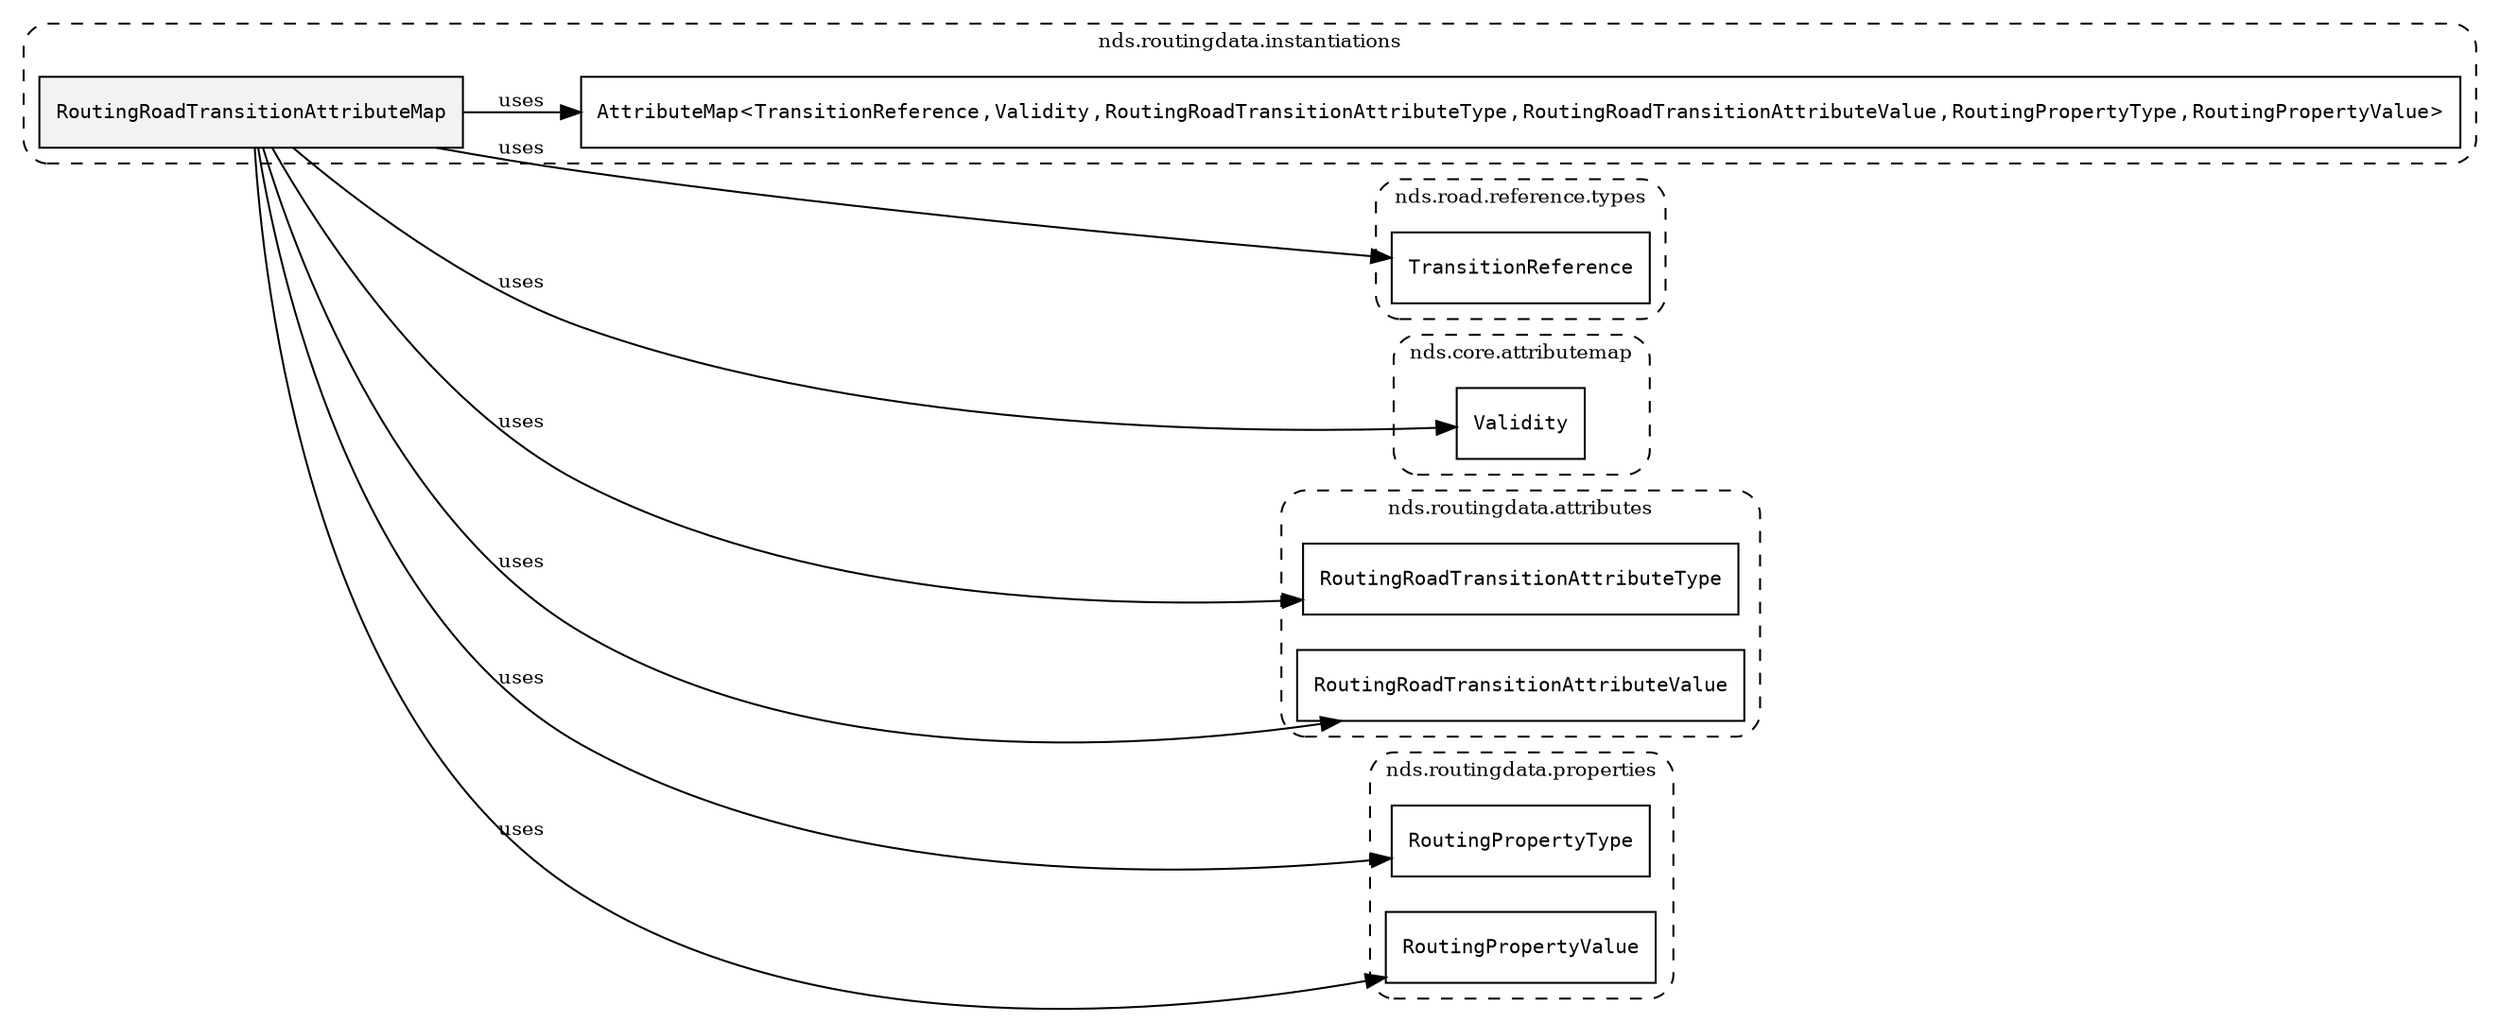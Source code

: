 /**
 * This dot file creates symbol collaboration diagram for RoutingRoadTransitionAttributeMap.
 */
digraph ZSERIO
{
    node [shape=box, fontsize=10];
    rankdir="LR";
    fontsize=10;
    tooltip="RoutingRoadTransitionAttributeMap collaboration diagram";

    subgraph "cluster_nds.routingdata.instantiations"
    {
        style="dashed, rounded";
        label="nds.routingdata.instantiations";
        tooltip="Package nds.routingdata.instantiations";
        href="../../../content/packages/nds.routingdata.instantiations.html#Package-nds-routingdata-instantiations";
        target="_parent";

        "RoutingRoadTransitionAttributeMap" [style="filled", fillcolor="#0000000D", target="_parent", label=<<font face="monospace"><table align="center" border="0" cellspacing="0" cellpadding="0"><tr><td href="../../../content/packages/nds.routingdata.instantiations.html#InstantiateType-RoutingRoadTransitionAttributeMap" title="InstantiateType defined in nds.routingdata.instantiations">RoutingRoadTransitionAttributeMap</td></tr></table></font>>];
        "AttributeMap&lt;TransitionReference,Validity,RoutingRoadTransitionAttributeType,RoutingRoadTransitionAttributeValue,RoutingPropertyType,RoutingPropertyValue&gt;" [target="_parent", label=<<font face="monospace"><table align="center" border="0" cellspacing="0" cellpadding="0"><tr><td href="../../../content/packages/nds.core.attributemap.html#Structure-AttributeMap" title="Structure defined in nds.core.attributemap">AttributeMap</td><td>&lt;</td><td><table align="center" border="0" cellspacing="0" cellpadding="0"><tr><td href="../../../content/packages/nds.road.reference.types.html#Structure-TransitionReference" title="Structure defined in nds.road.reference.types">TransitionReference</td></tr></table></td><td>,</td><td><table align="center" border="0" cellspacing="0" cellpadding="0"><tr><td href="../../../content/packages/nds.core.attributemap.html#Structure-Validity" title="Structure defined in nds.core.attributemap">Validity</td></tr></table></td><td>,</td><td><table align="center" border="0" cellspacing="0" cellpadding="0"><tr><td href="../../../content/packages/nds.routingdata.attributes.html#Enum-RoutingRoadTransitionAttributeType" title="Enum defined in nds.routingdata.attributes">RoutingRoadTransitionAttributeType</td></tr></table></td><td>,</td><td><table align="center" border="0" cellspacing="0" cellpadding="0"><tr><td href="../../../content/packages/nds.routingdata.attributes.html#Choice-RoutingRoadTransitionAttributeValue" title="Choice defined in nds.routingdata.attributes">RoutingRoadTransitionAttributeValue</td></tr></table></td><td>,</td><td><table align="center" border="0" cellspacing="0" cellpadding="0"><tr><td href="../../../content/packages/nds.routingdata.properties.html#Structure-RoutingPropertyType" title="Structure defined in nds.routingdata.properties">RoutingPropertyType</td></tr></table></td><td>,</td><td><table align="center" border="0" cellspacing="0" cellpadding="0"><tr><td href="../../../content/packages/nds.routingdata.properties.html#Structure-RoutingPropertyValue" title="Structure defined in nds.routingdata.properties">RoutingPropertyValue</td></tr></table></td><td>&gt;</td></tr></table></font>>];
    }

    subgraph "cluster_nds.road.reference.types"
    {
        style="dashed, rounded";
        label="nds.road.reference.types";
        tooltip="Package nds.road.reference.types";
        href="../../../content/packages/nds.road.reference.types.html#Package-nds-road-reference-types";
        target="_parent";

        "TransitionReference" [target="_parent", label=<<font face="monospace"><table align="center" border="0" cellspacing="0" cellpadding="0"><tr><td href="../../../content/packages/nds.road.reference.types.html#Structure-TransitionReference" title="Structure defined in nds.road.reference.types">TransitionReference</td></tr></table></font>>];
    }

    subgraph "cluster_nds.core.attributemap"
    {
        style="dashed, rounded";
        label="nds.core.attributemap";
        tooltip="Package nds.core.attributemap";
        href="../../../content/packages/nds.core.attributemap.html#Package-nds-core-attributemap";
        target="_parent";

        "Validity" [target="_parent", label=<<font face="monospace"><table align="center" border="0" cellspacing="0" cellpadding="0"><tr><td href="../../../content/packages/nds.core.attributemap.html#Structure-Validity" title="Structure defined in nds.core.attributemap">Validity</td></tr></table></font>>];
    }

    subgraph "cluster_nds.routingdata.attributes"
    {
        style="dashed, rounded";
        label="nds.routingdata.attributes";
        tooltip="Package nds.routingdata.attributes";
        href="../../../content/packages/nds.routingdata.attributes.html#Package-nds-routingdata-attributes";
        target="_parent";

        "RoutingRoadTransitionAttributeType" [target="_parent", label=<<font face="monospace"><table align="center" border="0" cellspacing="0" cellpadding="0"><tr><td href="../../../content/packages/nds.routingdata.attributes.html#Enum-RoutingRoadTransitionAttributeType" title="Enum defined in nds.routingdata.attributes">RoutingRoadTransitionAttributeType</td></tr></table></font>>];
        "RoutingRoadTransitionAttributeValue" [target="_parent", label=<<font face="monospace"><table align="center" border="0" cellspacing="0" cellpadding="0"><tr><td href="../../../content/packages/nds.routingdata.attributes.html#Choice-RoutingRoadTransitionAttributeValue" title="Choice defined in nds.routingdata.attributes">RoutingRoadTransitionAttributeValue</td></tr></table></font>>];
    }

    subgraph "cluster_nds.routingdata.properties"
    {
        style="dashed, rounded";
        label="nds.routingdata.properties";
        tooltip="Package nds.routingdata.properties";
        href="../../../content/packages/nds.routingdata.properties.html#Package-nds-routingdata-properties";
        target="_parent";

        "RoutingPropertyType" [target="_parent", label=<<font face="monospace"><table align="center" border="0" cellspacing="0" cellpadding="0"><tr><td href="../../../content/packages/nds.routingdata.properties.html#Structure-RoutingPropertyType" title="Structure defined in nds.routingdata.properties">RoutingPropertyType</td></tr></table></font>>];
        "RoutingPropertyValue" [target="_parent", label=<<font face="monospace"><table align="center" border="0" cellspacing="0" cellpadding="0"><tr><td href="../../../content/packages/nds.routingdata.properties.html#Structure-RoutingPropertyValue" title="Structure defined in nds.routingdata.properties">RoutingPropertyValue</td></tr></table></font>>];
    }

    "RoutingRoadTransitionAttributeMap" -> "AttributeMap&lt;TransitionReference,Validity,RoutingRoadTransitionAttributeType,RoutingRoadTransitionAttributeValue,RoutingPropertyType,RoutingPropertyValue&gt;" [label="uses", fontsize=10];
    "RoutingRoadTransitionAttributeMap" -> "TransitionReference" [label="uses", fontsize=10];
    "RoutingRoadTransitionAttributeMap" -> "Validity" [label="uses", fontsize=10];
    "RoutingRoadTransitionAttributeMap" -> "RoutingRoadTransitionAttributeType" [label="uses", fontsize=10];
    "RoutingRoadTransitionAttributeMap" -> "RoutingRoadTransitionAttributeValue" [label="uses", fontsize=10];
    "RoutingRoadTransitionAttributeMap" -> "RoutingPropertyType" [label="uses", fontsize=10];
    "RoutingRoadTransitionAttributeMap" -> "RoutingPropertyValue" [label="uses", fontsize=10];
}
